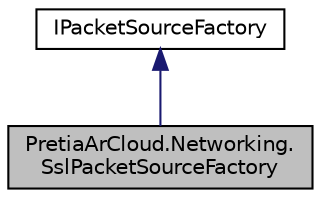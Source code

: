 digraph "PretiaArCloud.Networking.SslPacketSourceFactory"
{
 // LATEX_PDF_SIZE
  edge [fontname="Helvetica",fontsize="10",labelfontname="Helvetica",labelfontsize="10"];
  node [fontname="Helvetica",fontsize="10",shape=record];
  Node1 [label="PretiaArCloud.Networking.\lSslPacketSourceFactory",height=0.2,width=0.4,color="black", fillcolor="grey75", style="filled", fontcolor="black",tooltip=" "];
  Node2 -> Node1 [dir="back",color="midnightblue",fontsize="10",style="solid",fontname="Helvetica"];
  Node2 [label="IPacketSourceFactory",height=0.2,width=0.4,color="black", fillcolor="white", style="filled",URL="$interfacePretiaArCloud_1_1Networking_1_1IPacketSourceFactory.html",tooltip=" "];
}
